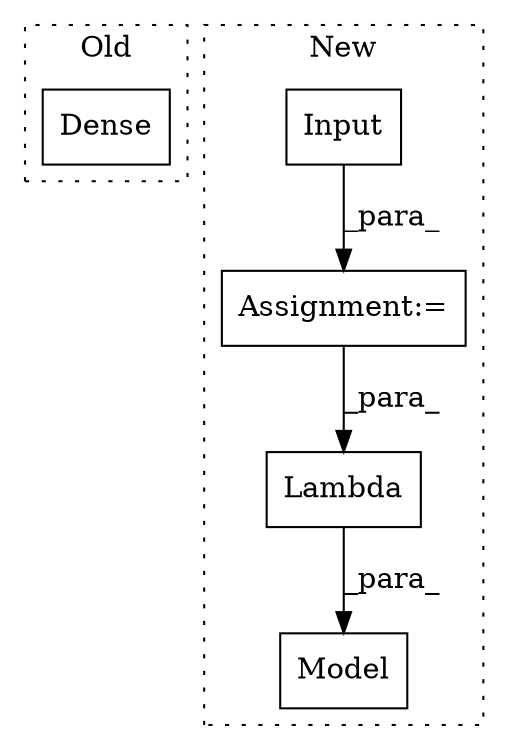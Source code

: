 digraph G {
subgraph cluster0 {
1 [label="Dense" a="32" s="3541,3569" l="6,1" shape="box"];
label = "Old";
style="dotted";
}
subgraph cluster1 {
2 [label="Lambda" a="32" s="3279,3287" l="7,1" shape="box"];
3 [label="Input" a="32" s="2820,2837" l="6,1" shape="box"];
4 [label="Model" a="32" s="3301,3324" l="6,1" shape="box"];
5 [label="Assignment:=" a="7" s="3253" l="1" shape="box"];
label = "New";
style="dotted";
}
2 -> 4 [label="_para_"];
3 -> 5 [label="_para_"];
5 -> 2 [label="_para_"];
}